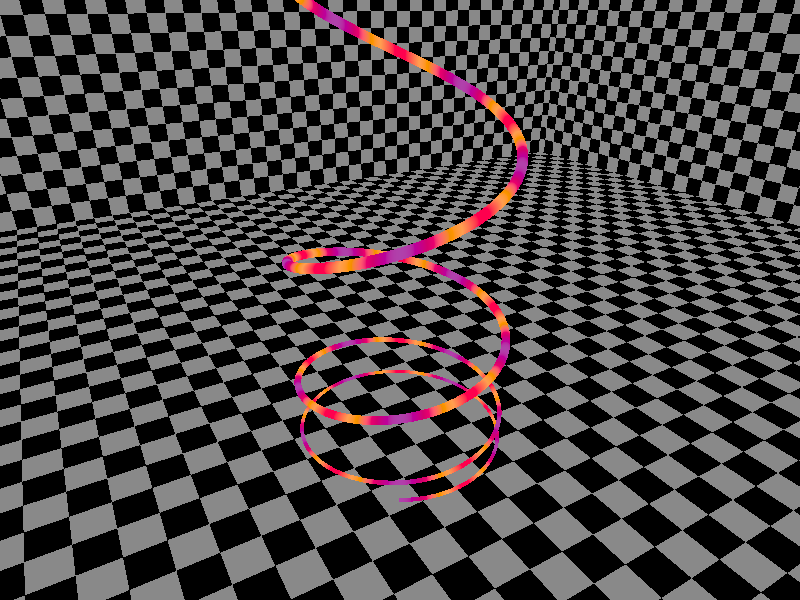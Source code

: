 #include "colors.inc"

camera{
    location <0,-20,20>
    look_at <0,0,10>
    right 1.33*x
    up z
    sky z
}

light_source{
    0.5*<100,-100,100>
    rgb 1
    //area_light x*5, z*5, 25,25
    //orient
    //circular
}

#macro path(time)
    #local R = 1;
    #local B = 1;
    #local E = 1;
    #local D = 1;
    #local A = 10;
    #local phi = A*asinh(B*time/E);
    <R*sin(phi),-R*cos(phi),sqrt(E*E+B*B*time*time)/D>
#end

#declare step = function(time,spot,d){
        1/(exp(-5*(time-spot)/d)+1)
}

#macro map(dom_color,R1)
  pigment_map{
     [0.0 rgb dom_color+0.5*(<rand(R1),rand(R1),rand(R1)>-<rand(R1),rand(R1),rand(R1)>)]
     [0.2 rgb dom_color+0.5*(<rand(R1),rand(R1),rand(R1)>-<rand(R1),rand(R1),rand(R1)>)]
     [0.4 rgb dom_color+0.5*(<rand(R1),rand(R1),rand(R1)>-<rand(R1),rand(R1),rand(R1)>)]
     [0.6 rgb dom_color+0.5*(<rand(R1),rand(R1),rand(R1)>-<rand(R1),rand(R1),rand(R1)>)]
     [0.8 rgb dom_color+0.5*(<rand(R1),rand(R1),rand(R1)>-<rand(R1),rand(R1),rand(R1)>)]
     [1.0 rgb dom_color+0.5*(<rand(R1),rand(R1),rand(R1)>-<rand(R1),rand(R1),rand(R1)>)]
  }
#end

blob{
    #declare n=10000;
    #declare t_max = 5;
    #declare i=0;
    #while (i<n)
        sphere{path(t_max*i/n), 0.025+0.025*step(i/n,0.25,0.25), 1.0}
    #declare i=i+1;
    #end
    
    pigment{
        radial
        rotate x*90
        map(<0.8,0.2,0.2>,seed(3))
        sine_wave
        frequency 5
     }
    scale 4
}                 

box{
    <-100,-100,-15>,<100,100,100>
    pigment{checker rgb 0 rgb 0.25 scale 3}
    hollow
    rotate z*30
}